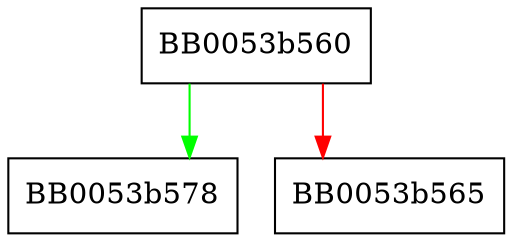 digraph BN_get_rfc3526_prime_1536 {
  node [shape="box"];
  graph [splines=ortho];
  BB0053b560 -> BB0053b578 [color="green"];
  BB0053b560 -> BB0053b565 [color="red"];
}
